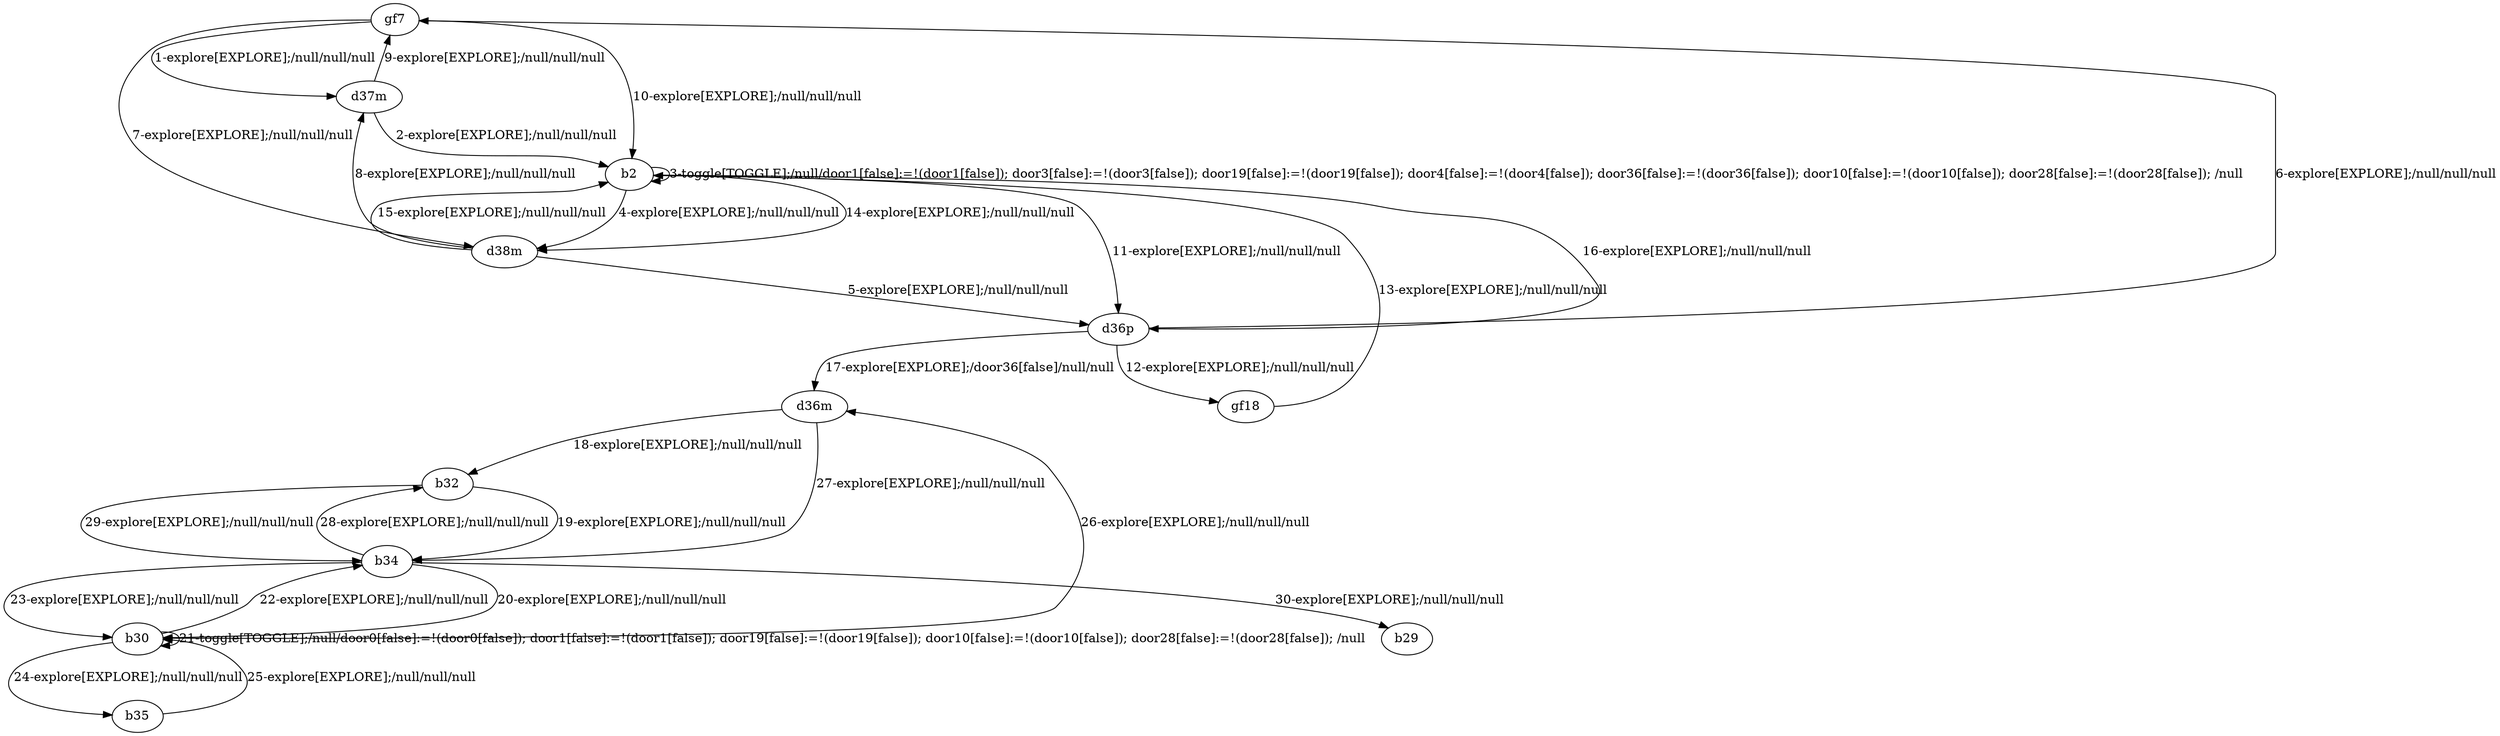 # Total number of goals covered by this test: 1
# b34 --> b29

digraph g {
"gf7" -> "d37m" [label = "1-explore[EXPLORE];/null/null/null"];
"d37m" -> "b2" [label = "2-explore[EXPLORE];/null/null/null"];
"b2" -> "b2" [label = "3-toggle[TOGGLE];/null/door1[false]:=!(door1[false]); door3[false]:=!(door3[false]); door19[false]:=!(door19[false]); door4[false]:=!(door4[false]); door36[false]:=!(door36[false]); door10[false]:=!(door10[false]); door28[false]:=!(door28[false]); /null"];
"b2" -> "d38m" [label = "4-explore[EXPLORE];/null/null/null"];
"d38m" -> "d36p" [label = "5-explore[EXPLORE];/null/null/null"];
"d36p" -> "gf7" [label = "6-explore[EXPLORE];/null/null/null"];
"gf7" -> "d38m" [label = "7-explore[EXPLORE];/null/null/null"];
"d38m" -> "d37m" [label = "8-explore[EXPLORE];/null/null/null"];
"d37m" -> "gf7" [label = "9-explore[EXPLORE];/null/null/null"];
"gf7" -> "b2" [label = "10-explore[EXPLORE];/null/null/null"];
"b2" -> "d36p" [label = "11-explore[EXPLORE];/null/null/null"];
"d36p" -> "gf18" [label = "12-explore[EXPLORE];/null/null/null"];
"gf18" -> "b2" [label = "13-explore[EXPLORE];/null/null/null"];
"b2" -> "d38m" [label = "14-explore[EXPLORE];/null/null/null"];
"d38m" -> "b2" [label = "15-explore[EXPLORE];/null/null/null"];
"b2" -> "d36p" [label = "16-explore[EXPLORE];/null/null/null"];
"d36p" -> "d36m" [label = "17-explore[EXPLORE];/door36[false]/null/null"];
"d36m" -> "b32" [label = "18-explore[EXPLORE];/null/null/null"];
"b32" -> "b34" [label = "19-explore[EXPLORE];/null/null/null"];
"b34" -> "b30" [label = "20-explore[EXPLORE];/null/null/null"];
"b30" -> "b30" [label = "21-toggle[TOGGLE];/null/door0[false]:=!(door0[false]); door1[false]:=!(door1[false]); door19[false]:=!(door19[false]); door10[false]:=!(door10[false]); door28[false]:=!(door28[false]); /null"];
"b30" -> "b34" [label = "22-explore[EXPLORE];/null/null/null"];
"b34" -> "b30" [label = "23-explore[EXPLORE];/null/null/null"];
"b30" -> "b35" [label = "24-explore[EXPLORE];/null/null/null"];
"b35" -> "b30" [label = "25-explore[EXPLORE];/null/null/null"];
"b30" -> "d36m" [label = "26-explore[EXPLORE];/null/null/null"];
"d36m" -> "b34" [label = "27-explore[EXPLORE];/null/null/null"];
"b34" -> "b32" [label = "28-explore[EXPLORE];/null/null/null"];
"b32" -> "b34" [label = "29-explore[EXPLORE];/null/null/null"];
"b34" -> "b29" [label = "30-explore[EXPLORE];/null/null/null"];
}